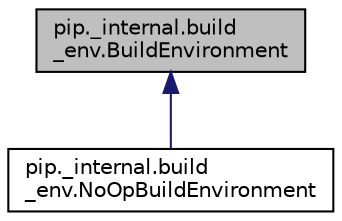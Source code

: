 digraph "pip._internal.build_env.BuildEnvironment"
{
 // LATEX_PDF_SIZE
  edge [fontname="Helvetica",fontsize="10",labelfontname="Helvetica",labelfontsize="10"];
  node [fontname="Helvetica",fontsize="10",shape=record];
  Node1 [label="pip._internal.build\l_env.BuildEnvironment",height=0.2,width=0.4,color="black", fillcolor="grey75", style="filled", fontcolor="black",tooltip=" "];
  Node1 -> Node2 [dir="back",color="midnightblue",fontsize="10",style="solid",fontname="Helvetica"];
  Node2 [label="pip._internal.build\l_env.NoOpBuildEnvironment",height=0.2,width=0.4,color="black", fillcolor="white", style="filled",URL="$d0/d42/classpip_1_1__internal_1_1build__env_1_1_no_op_build_environment.html",tooltip=" "];
}
